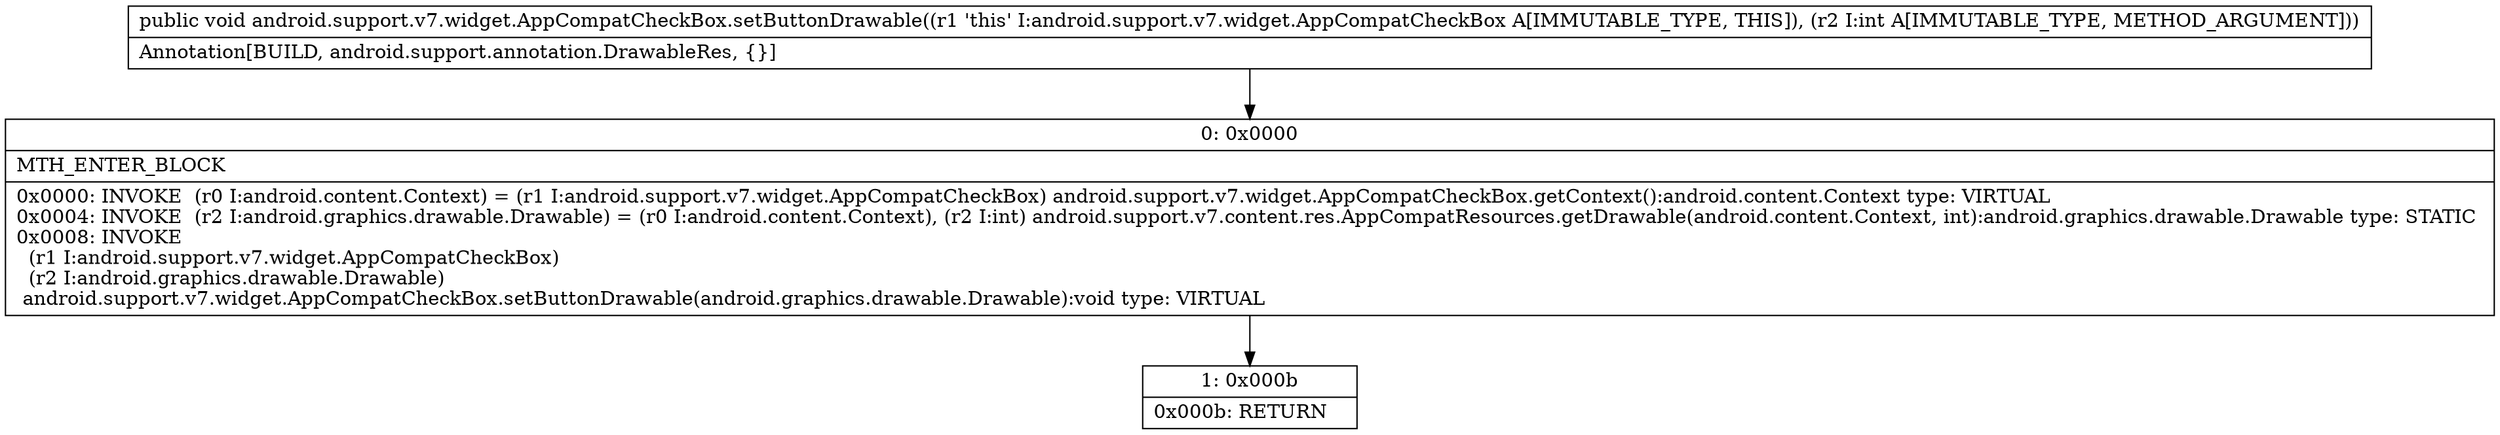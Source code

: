 digraph "CFG forandroid.support.v7.widget.AppCompatCheckBox.setButtonDrawable(I)V" {
Node_0 [shape=record,label="{0\:\ 0x0000|MTH_ENTER_BLOCK\l|0x0000: INVOKE  (r0 I:android.content.Context) = (r1 I:android.support.v7.widget.AppCompatCheckBox) android.support.v7.widget.AppCompatCheckBox.getContext():android.content.Context type: VIRTUAL \l0x0004: INVOKE  (r2 I:android.graphics.drawable.Drawable) = (r0 I:android.content.Context), (r2 I:int) android.support.v7.content.res.AppCompatResources.getDrawable(android.content.Context, int):android.graphics.drawable.Drawable type: STATIC \l0x0008: INVOKE  \l  (r1 I:android.support.v7.widget.AppCompatCheckBox)\l  (r2 I:android.graphics.drawable.Drawable)\l android.support.v7.widget.AppCompatCheckBox.setButtonDrawable(android.graphics.drawable.Drawable):void type: VIRTUAL \l}"];
Node_1 [shape=record,label="{1\:\ 0x000b|0x000b: RETURN   \l}"];
MethodNode[shape=record,label="{public void android.support.v7.widget.AppCompatCheckBox.setButtonDrawable((r1 'this' I:android.support.v7.widget.AppCompatCheckBox A[IMMUTABLE_TYPE, THIS]), (r2 I:int A[IMMUTABLE_TYPE, METHOD_ARGUMENT]))  | Annotation[BUILD, android.support.annotation.DrawableRes, \{\}]\l}"];
MethodNode -> Node_0;
Node_0 -> Node_1;
}

